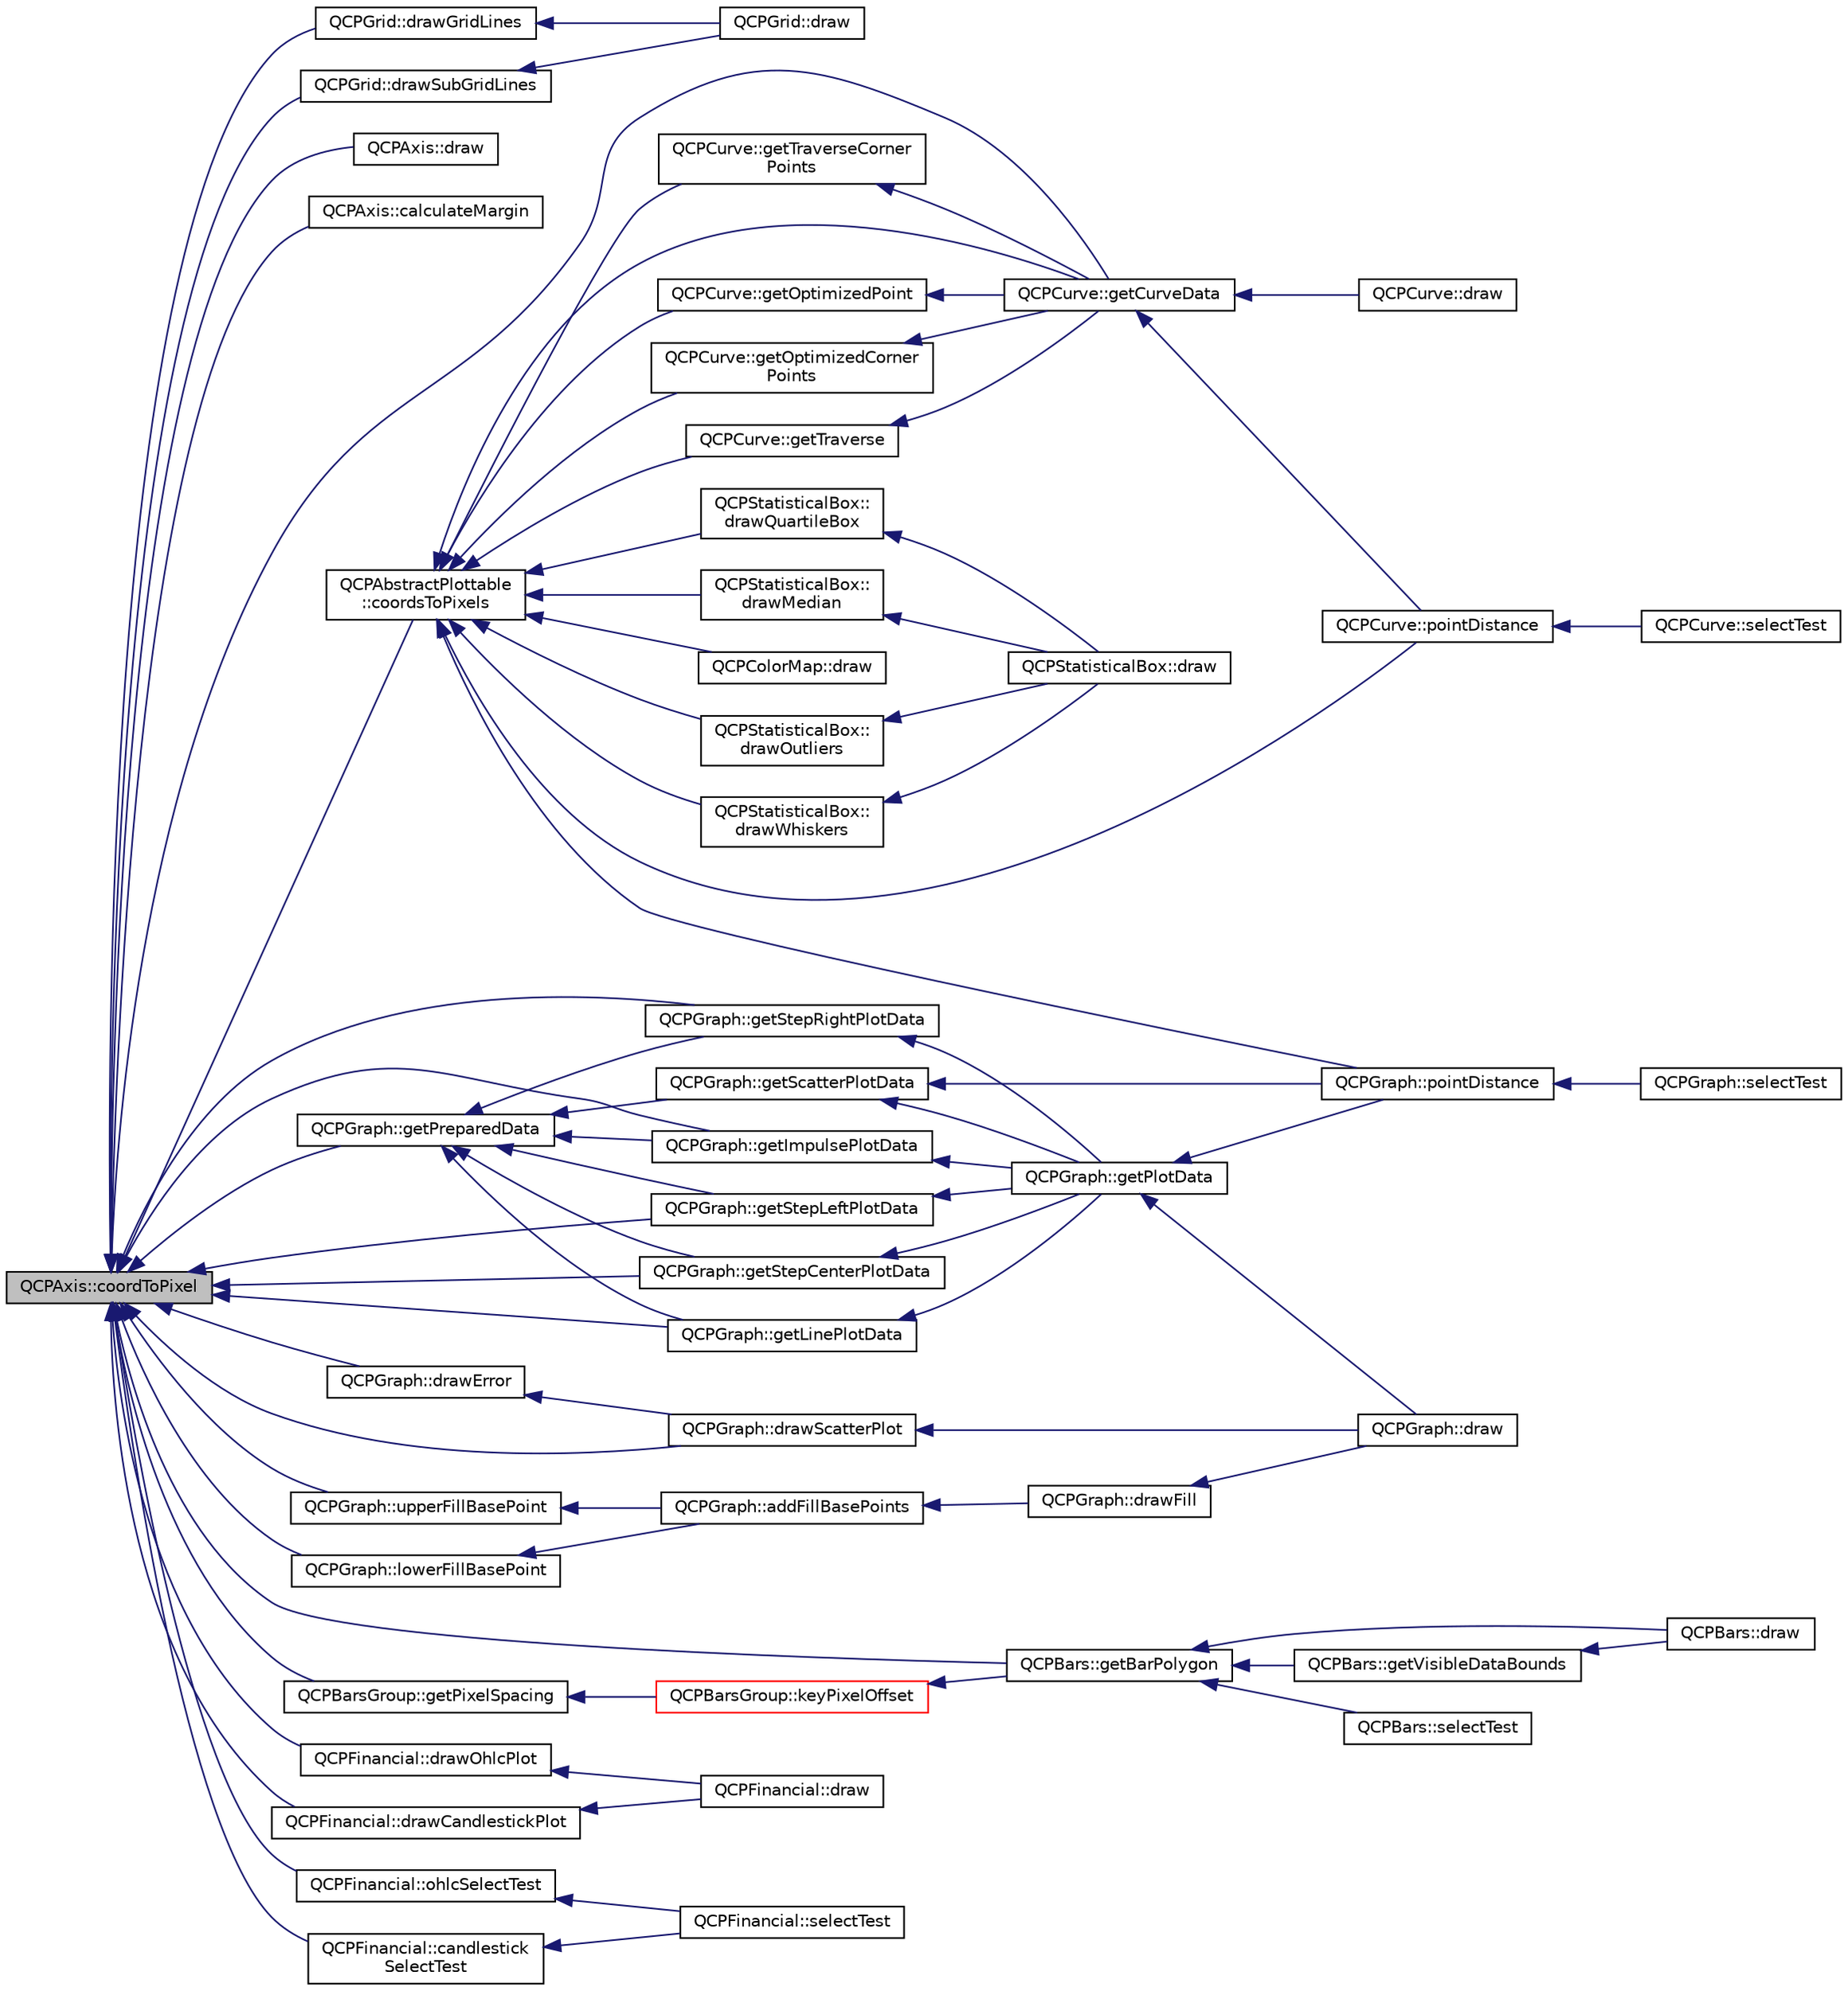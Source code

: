 digraph "QCPAxis::coordToPixel"
{
  edge [fontname="Helvetica",fontsize="10",labelfontname="Helvetica",labelfontsize="10"];
  node [fontname="Helvetica",fontsize="10",shape=record];
  rankdir="LR";
  Node155 [label="QCPAxis::coordToPixel",height=0.2,width=0.4,color="black", fillcolor="grey75", style="filled", fontcolor="black"];
  Node155 -> Node156 [dir="back",color="midnightblue",fontsize="10",style="solid",fontname="Helvetica"];
  Node156 [label="QCPGrid::drawGridLines",height=0.2,width=0.4,color="black", fillcolor="white", style="filled",URL="$d2/ddb/class_q_c_p_grid.html#aee4e95d54acabbe298d6dda0dd86c0a4"];
  Node156 -> Node157 [dir="back",color="midnightblue",fontsize="10",style="solid",fontname="Helvetica"];
  Node157 [label="QCPGrid::draw",height=0.2,width=0.4,color="black", fillcolor="white", style="filled",URL="$d2/ddb/class_q_c_p_grid.html#ad009c23f96078616aa4f66a750974b23"];
  Node155 -> Node158 [dir="back",color="midnightblue",fontsize="10",style="solid",fontname="Helvetica"];
  Node158 [label="QCPGrid::drawSubGridLines",height=0.2,width=0.4,color="black", fillcolor="white", style="filled",URL="$d2/ddb/class_q_c_p_grid.html#a751ce8aef815bcc9193432a30c8b6b6e"];
  Node158 -> Node157 [dir="back",color="midnightblue",fontsize="10",style="solid",fontname="Helvetica"];
  Node155 -> Node159 [dir="back",color="midnightblue",fontsize="10",style="solid",fontname="Helvetica"];
  Node159 [label="QCPAxis::draw",height=0.2,width=0.4,color="black", fillcolor="white", style="filled",URL="$d2/deb/class_q_c_p_axis.html#a258b1e783eda5cd14ec5552c696a424e"];
  Node155 -> Node160 [dir="back",color="midnightblue",fontsize="10",style="solid",fontname="Helvetica"];
  Node160 [label="QCPAxis::calculateMargin",height=0.2,width=0.4,color="black", fillcolor="white", style="filled",URL="$d2/deb/class_q_c_p_axis.html#a47bdb0a55de6759489ee47665199aebb"];
  Node155 -> Node161 [dir="back",color="midnightblue",fontsize="10",style="solid",fontname="Helvetica"];
  Node161 [label="QCPAbstractPlottable\l::coordsToPixels",height=0.2,width=0.4,color="black", fillcolor="white", style="filled",URL="$d4/d89/class_q_c_p_abstract_plottable.html#a7ad84a36472441cf1f555c5683d0da93"];
  Node161 -> Node162 [dir="back",color="midnightblue",fontsize="10",style="solid",fontname="Helvetica"];
  Node162 [label="QCPGraph::pointDistance",height=0.2,width=0.4,color="black", fillcolor="white", style="filled",URL="$d2/d4c/class_q_c_p_graph.html#a96146099a5e68f49c7326a765f768da2"];
  Node162 -> Node163 [dir="back",color="midnightblue",fontsize="10",style="solid",fontname="Helvetica"];
  Node163 [label="QCPGraph::selectTest",height=0.2,width=0.4,color="black", fillcolor="white", style="filled",URL="$d2/d4c/class_q_c_p_graph.html#a36011c34aca4f7a477de25961e2f6c13"];
  Node161 -> Node164 [dir="back",color="midnightblue",fontsize="10",style="solid",fontname="Helvetica"];
  Node164 [label="QCPCurve::getCurveData",height=0.2,width=0.4,color="black", fillcolor="white", style="filled",URL="$d6/d30/class_q_c_p_curve.html#a3ca9d2c315c643f732cc85e20d18b551"];
  Node164 -> Node165 [dir="back",color="midnightblue",fontsize="10",style="solid",fontname="Helvetica"];
  Node165 [label="QCPCurve::draw",height=0.2,width=0.4,color="black", fillcolor="white", style="filled",URL="$d6/d30/class_q_c_p_curve.html#a2361302d2fc6ec669849bd3bca00c4b2"];
  Node164 -> Node166 [dir="back",color="midnightblue",fontsize="10",style="solid",fontname="Helvetica"];
  Node166 [label="QCPCurve::pointDistance",height=0.2,width=0.4,color="black", fillcolor="white", style="filled",URL="$d6/d30/class_q_c_p_curve.html#adc3ab8051946f9097cdf7c0707ef1a25"];
  Node166 -> Node167 [dir="back",color="midnightblue",fontsize="10",style="solid",fontname="Helvetica"];
  Node167 [label="QCPCurve::selectTest",height=0.2,width=0.4,color="black", fillcolor="white", style="filled",URL="$d6/d30/class_q_c_p_curve.html#a87a9fb34a2a48dcae4c1245ada235e7d"];
  Node161 -> Node168 [dir="back",color="midnightblue",fontsize="10",style="solid",fontname="Helvetica"];
  Node168 [label="QCPCurve::getOptimizedPoint",height=0.2,width=0.4,color="black", fillcolor="white", style="filled",URL="$d6/d30/class_q_c_p_curve.html#ae729c9aef90af9b7463c379cb88459f6"];
  Node168 -> Node164 [dir="back",color="midnightblue",fontsize="10",style="solid",fontname="Helvetica"];
  Node161 -> Node169 [dir="back",color="midnightblue",fontsize="10",style="solid",fontname="Helvetica"];
  Node169 [label="QCPCurve::getOptimizedCorner\lPoints",height=0.2,width=0.4,color="black", fillcolor="white", style="filled",URL="$d6/d30/class_q_c_p_curve.html#a2f1455455d71de9ef9190c50a90f0abc"];
  Node169 -> Node164 [dir="back",color="midnightblue",fontsize="10",style="solid",fontname="Helvetica"];
  Node161 -> Node170 [dir="back",color="midnightblue",fontsize="10",style="solid",fontname="Helvetica"];
  Node170 [label="QCPCurve::getTraverse",height=0.2,width=0.4,color="black", fillcolor="white", style="filled",URL="$d6/d30/class_q_c_p_curve.html#a82a78dffde71e7b9c40217fa7e381057"];
  Node170 -> Node164 [dir="back",color="midnightblue",fontsize="10",style="solid",fontname="Helvetica"];
  Node161 -> Node171 [dir="back",color="midnightblue",fontsize="10",style="solid",fontname="Helvetica"];
  Node171 [label="QCPCurve::getTraverseCorner\lPoints",height=0.2,width=0.4,color="black", fillcolor="white", style="filled",URL="$d6/d30/class_q_c_p_curve.html#a592d6e3dbd42cb8cea35eda889ece1b1"];
  Node171 -> Node164 [dir="back",color="midnightblue",fontsize="10",style="solid",fontname="Helvetica"];
  Node161 -> Node166 [dir="back",color="midnightblue",fontsize="10",style="solid",fontname="Helvetica"];
  Node161 -> Node172 [dir="back",color="midnightblue",fontsize="10",style="solid",fontname="Helvetica"];
  Node172 [label="QCPStatisticalBox::\ldrawQuartileBox",height=0.2,width=0.4,color="black", fillcolor="white", style="filled",URL="$de/d8d/class_q_c_p_statistical_box.html#a699ede353d6a7207d9fb36dd3aabf348"];
  Node172 -> Node173 [dir="back",color="midnightblue",fontsize="10",style="solid",fontname="Helvetica"];
  Node173 [label="QCPStatisticalBox::draw",height=0.2,width=0.4,color="black", fillcolor="white", style="filled",URL="$de/d8d/class_q_c_p_statistical_box.html#a753b62761217dd6b92f8a29e286a1317"];
  Node161 -> Node174 [dir="back",color="midnightblue",fontsize="10",style="solid",fontname="Helvetica"];
  Node174 [label="QCPStatisticalBox::\ldrawMedian",height=0.2,width=0.4,color="black", fillcolor="white", style="filled",URL="$de/d8d/class_q_c_p_statistical_box.html#a642b90dd4ab5ab6e16188a9230401bcc"];
  Node174 -> Node173 [dir="back",color="midnightblue",fontsize="10",style="solid",fontname="Helvetica"];
  Node161 -> Node175 [dir="back",color="midnightblue",fontsize="10",style="solid",fontname="Helvetica"];
  Node175 [label="QCPStatisticalBox::\ldrawWhiskers",height=0.2,width=0.4,color="black", fillcolor="white", style="filled",URL="$de/d8d/class_q_c_p_statistical_box.html#ae64401aa18b9c45d4d33f9b46cf4bbd0"];
  Node175 -> Node173 [dir="back",color="midnightblue",fontsize="10",style="solid",fontname="Helvetica"];
  Node161 -> Node176 [dir="back",color="midnightblue",fontsize="10",style="solid",fontname="Helvetica"];
  Node176 [label="QCPStatisticalBox::\ldrawOutliers",height=0.2,width=0.4,color="black", fillcolor="white", style="filled",URL="$de/d8d/class_q_c_p_statistical_box.html#a8550e16af27b4e05d92bb337fb34324f"];
  Node176 -> Node173 [dir="back",color="midnightblue",fontsize="10",style="solid",fontname="Helvetica"];
  Node161 -> Node177 [dir="back",color="midnightblue",fontsize="10",style="solid",fontname="Helvetica"];
  Node177 [label="QCPColorMap::draw",height=0.2,width=0.4,color="black", fillcolor="white", style="filled",URL="$df/dea/class_q_c_p_color_map.html#a3b0f45a3177be9522d5e9b8cd8ae122d"];
  Node155 -> Node178 [dir="back",color="midnightblue",fontsize="10",style="solid",fontname="Helvetica"];
  Node178 [label="QCPGraph::getLinePlotData",height=0.2,width=0.4,color="black", fillcolor="white", style="filled",URL="$d2/d4c/class_q_c_p_graph.html#a77314984a7af578a66e939db0db48556"];
  Node178 -> Node179 [dir="back",color="midnightblue",fontsize="10",style="solid",fontname="Helvetica"];
  Node179 [label="QCPGraph::getPlotData",height=0.2,width=0.4,color="black", fillcolor="white", style="filled",URL="$d2/d4c/class_q_c_p_graph.html#a5ec495f97b8185ba9712430cb1558f52"];
  Node179 -> Node180 [dir="back",color="midnightblue",fontsize="10",style="solid",fontname="Helvetica"];
  Node180 [label="QCPGraph::draw",height=0.2,width=0.4,color="black", fillcolor="white", style="filled",URL="$d2/d4c/class_q_c_p_graph.html#a659218cc62c2a7786213d9dd429c1c8d"];
  Node179 -> Node162 [dir="back",color="midnightblue",fontsize="10",style="solid",fontname="Helvetica"];
  Node155 -> Node181 [dir="back",color="midnightblue",fontsize="10",style="solid",fontname="Helvetica"];
  Node181 [label="QCPGraph::getStepLeftPlotData",height=0.2,width=0.4,color="black", fillcolor="white", style="filled",URL="$d2/d4c/class_q_c_p_graph.html#a8f8ae9cb4aa312c2085c3f6f298f19d4"];
  Node181 -> Node179 [dir="back",color="midnightblue",fontsize="10",style="solid",fontname="Helvetica"];
  Node155 -> Node182 [dir="back",color="midnightblue",fontsize="10",style="solid",fontname="Helvetica"];
  Node182 [label="QCPGraph::getStepRightPlotData",height=0.2,width=0.4,color="black", fillcolor="white", style="filled",URL="$d2/d4c/class_q_c_p_graph.html#a59fecb135f47db10e14d75018210bf80"];
  Node182 -> Node179 [dir="back",color="midnightblue",fontsize="10",style="solid",fontname="Helvetica"];
  Node155 -> Node183 [dir="back",color="midnightblue",fontsize="10",style="solid",fontname="Helvetica"];
  Node183 [label="QCPGraph::getStepCenterPlotData",height=0.2,width=0.4,color="black", fillcolor="white", style="filled",URL="$d2/d4c/class_q_c_p_graph.html#ab860d67ecc7e2d7253ab1f19032958c2"];
  Node183 -> Node179 [dir="back",color="midnightblue",fontsize="10",style="solid",fontname="Helvetica"];
  Node155 -> Node184 [dir="back",color="midnightblue",fontsize="10",style="solid",fontname="Helvetica"];
  Node184 [label="QCPGraph::getImpulsePlotData",height=0.2,width=0.4,color="black", fillcolor="white", style="filled",URL="$d2/d4c/class_q_c_p_graph.html#aae73c001a78cbe54e55e6779d7a70957"];
  Node184 -> Node179 [dir="back",color="midnightblue",fontsize="10",style="solid",fontname="Helvetica"];
  Node155 -> Node185 [dir="back",color="midnightblue",fontsize="10",style="solid",fontname="Helvetica"];
  Node185 [label="QCPGraph::drawScatterPlot",height=0.2,width=0.4,color="black", fillcolor="white", style="filled",URL="$d2/d4c/class_q_c_p_graph.html#ae1f3edd5eb41aa5782e61673488fd3e0"];
  Node185 -> Node180 [dir="back",color="midnightblue",fontsize="10",style="solid",fontname="Helvetica"];
  Node155 -> Node186 [dir="back",color="midnightblue",fontsize="10",style="solid",fontname="Helvetica"];
  Node186 [label="QCPGraph::getPreparedData",height=0.2,width=0.4,color="black", fillcolor="white", style="filled",URL="$d2/d4c/class_q_c_p_graph.html#ae853c297da9d21b6720d2d1c3b0121bf"];
  Node186 -> Node187 [dir="back",color="midnightblue",fontsize="10",style="solid",fontname="Helvetica"];
  Node187 [label="QCPGraph::getScatterPlotData",height=0.2,width=0.4,color="black", fillcolor="white", style="filled",URL="$d2/d4c/class_q_c_p_graph.html#a6ea929da420e6c104998060d19740ed6"];
  Node187 -> Node179 [dir="back",color="midnightblue",fontsize="10",style="solid",fontname="Helvetica"];
  Node187 -> Node162 [dir="back",color="midnightblue",fontsize="10",style="solid",fontname="Helvetica"];
  Node186 -> Node178 [dir="back",color="midnightblue",fontsize="10",style="solid",fontname="Helvetica"];
  Node186 -> Node181 [dir="back",color="midnightblue",fontsize="10",style="solid",fontname="Helvetica"];
  Node186 -> Node182 [dir="back",color="midnightblue",fontsize="10",style="solid",fontname="Helvetica"];
  Node186 -> Node183 [dir="back",color="midnightblue",fontsize="10",style="solid",fontname="Helvetica"];
  Node186 -> Node184 [dir="back",color="midnightblue",fontsize="10",style="solid",fontname="Helvetica"];
  Node155 -> Node188 [dir="back",color="midnightblue",fontsize="10",style="solid",fontname="Helvetica"];
  Node188 [label="QCPGraph::drawError",height=0.2,width=0.4,color="black", fillcolor="white", style="filled",URL="$d2/d4c/class_q_c_p_graph.html#ab51aeba7e9d29754e58852cfad3436cc"];
  Node188 -> Node185 [dir="back",color="midnightblue",fontsize="10",style="solid",fontname="Helvetica"];
  Node155 -> Node189 [dir="back",color="midnightblue",fontsize="10",style="solid",fontname="Helvetica"];
  Node189 [label="QCPGraph::lowerFillBasePoint",height=0.2,width=0.4,color="black", fillcolor="white", style="filled",URL="$d2/d4c/class_q_c_p_graph.html#ace7c17a07e9aa824853e469816a5aa1c"];
  Node189 -> Node190 [dir="back",color="midnightblue",fontsize="10",style="solid",fontname="Helvetica"];
  Node190 [label="QCPGraph::addFillBasePoints",height=0.2,width=0.4,color="black", fillcolor="white", style="filled",URL="$d2/d4c/class_q_c_p_graph.html#a8e517dcd3baba1b41daed0248841c092"];
  Node190 -> Node191 [dir="back",color="midnightblue",fontsize="10",style="solid",fontname="Helvetica"];
  Node191 [label="QCPGraph::drawFill",height=0.2,width=0.4,color="black", fillcolor="white", style="filled",URL="$d2/d4c/class_q_c_p_graph.html#a9e6ce6db9aa7b29fc397c724fcf7b126"];
  Node191 -> Node180 [dir="back",color="midnightblue",fontsize="10",style="solid",fontname="Helvetica"];
  Node155 -> Node192 [dir="back",color="midnightblue",fontsize="10",style="solid",fontname="Helvetica"];
  Node192 [label="QCPGraph::upperFillBasePoint",height=0.2,width=0.4,color="black", fillcolor="white", style="filled",URL="$d2/d4c/class_q_c_p_graph.html#a7a255fc7260d96ed6f9d972839941f93"];
  Node192 -> Node190 [dir="back",color="midnightblue",fontsize="10",style="solid",fontname="Helvetica"];
  Node155 -> Node164 [dir="back",color="midnightblue",fontsize="10",style="solid",fontname="Helvetica"];
  Node155 -> Node193 [dir="back",color="midnightblue",fontsize="10",style="solid",fontname="Helvetica"];
  Node193 [label="QCPBarsGroup::getPixelSpacing",height=0.2,width=0.4,color="black", fillcolor="white", style="filled",URL="$d3/d76/class_q_c_p_bars_group.html#a0beccd41bc3841a4c5b284823bc7d2de"];
  Node193 -> Node194 [dir="back",color="midnightblue",fontsize="10",style="solid",fontname="Helvetica"];
  Node194 [label="QCPBarsGroup::keyPixelOffset",height=0.2,width=0.4,color="red", fillcolor="white", style="filled",URL="$d3/d76/class_q_c_p_bars_group.html#a8e2ca6002e7bab49670144d048a2bcc9"];
  Node194 -> Node195 [dir="back",color="midnightblue",fontsize="10",style="solid",fontname="Helvetica"];
  Node195 [label="QCPBars::getBarPolygon",height=0.2,width=0.4,color="black", fillcolor="white", style="filled",URL="$d9/d56/class_q_c_p_bars.html#a3a4ca0069f003929284763caef1856a8"];
  Node195 -> Node196 [dir="back",color="midnightblue",fontsize="10",style="solid",fontname="Helvetica"];
  Node196 [label="QCPBars::selectTest",height=0.2,width=0.4,color="black", fillcolor="white", style="filled",URL="$d9/d56/class_q_c_p_bars.html#a62d66cc8eedca6bedfc1f6513164d418"];
  Node195 -> Node197 [dir="back",color="midnightblue",fontsize="10",style="solid",fontname="Helvetica"];
  Node197 [label="QCPBars::draw",height=0.2,width=0.4,color="black", fillcolor="white", style="filled",URL="$d9/d56/class_q_c_p_bars.html#a42b894e34dac799f90ff3700706b31df"];
  Node195 -> Node198 [dir="back",color="midnightblue",fontsize="10",style="solid",fontname="Helvetica"];
  Node198 [label="QCPBars::getVisibleDataBounds",height=0.2,width=0.4,color="black", fillcolor="white", style="filled",URL="$d9/d56/class_q_c_p_bars.html#adce71831920cf0426722fdd47ba34261"];
  Node198 -> Node197 [dir="back",color="midnightblue",fontsize="10",style="solid",fontname="Helvetica"];
  Node155 -> Node195 [dir="back",color="midnightblue",fontsize="10",style="solid",fontname="Helvetica"];
  Node155 -> Node200 [dir="back",color="midnightblue",fontsize="10",style="solid",fontname="Helvetica"];
  Node200 [label="QCPFinancial::drawOhlcPlot",height=0.2,width=0.4,color="black", fillcolor="white", style="filled",URL="$da/d7c/class_q_c_p_financial.html#a3c3007a7434e29d042c77ccf4f497e66"];
  Node200 -> Node201 [dir="back",color="midnightblue",fontsize="10",style="solid",fontname="Helvetica"];
  Node201 [label="QCPFinancial::draw",height=0.2,width=0.4,color="black", fillcolor="white", style="filled",URL="$da/d7c/class_q_c_p_financial.html#ad71a59a1b42616594831e04e52c92120"];
  Node155 -> Node202 [dir="back",color="midnightblue",fontsize="10",style="solid",fontname="Helvetica"];
  Node202 [label="QCPFinancial::drawCandlestickPlot",height=0.2,width=0.4,color="black", fillcolor="white", style="filled",URL="$da/d7c/class_q_c_p_financial.html#a71f5081da0e5ab9c40a488ad40cff122"];
  Node202 -> Node201 [dir="back",color="midnightblue",fontsize="10",style="solid",fontname="Helvetica"];
  Node155 -> Node203 [dir="back",color="midnightblue",fontsize="10",style="solid",fontname="Helvetica"];
  Node203 [label="QCPFinancial::ohlcSelectTest",height=0.2,width=0.4,color="black", fillcolor="white", style="filled",URL="$da/d7c/class_q_c_p_financial.html#a9df2d86e6ad3b58b51798d720e0f4739"];
  Node203 -> Node204 [dir="back",color="midnightblue",fontsize="10",style="solid",fontname="Helvetica"];
  Node204 [label="QCPFinancial::selectTest",height=0.2,width=0.4,color="black", fillcolor="white", style="filled",URL="$da/d7c/class_q_c_p_financial.html#a77bffad8f3fcbcccbef03ead1c538e3a"];
  Node155 -> Node205 [dir="back",color="midnightblue",fontsize="10",style="solid",fontname="Helvetica"];
  Node205 [label="QCPFinancial::candlestick\lSelectTest",height=0.2,width=0.4,color="black", fillcolor="white", style="filled",URL="$da/d7c/class_q_c_p_financial.html#a6fa1e18f18b37d3a0502b97d864a6d15"];
  Node205 -> Node204 [dir="back",color="midnightblue",fontsize="10",style="solid",fontname="Helvetica"];
}
